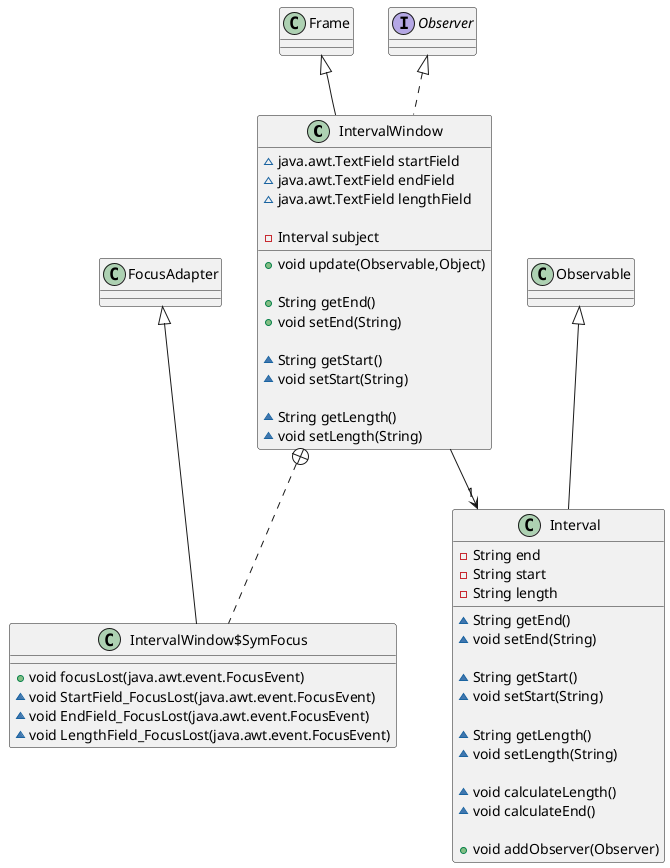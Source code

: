 @startuml
class IntervalWindow extends Frame implements Observer{
~ java.awt.TextField startField
~ java.awt.TextField endField
~ java.awt.TextField lengthField

- Interval subject

+ void update(Observable,Object)

+ String getEnd()
+ void setEnd(String)

~ String getStart()
~ void setStart(String)

~ String getLength()
~ void setLength(String)
}


class IntervalWindow$SymFocus extends FocusAdapter{
+ void focusLost(java.awt.event.FocusEvent)
~ void StartField_FocusLost(java.awt.event.FocusEvent)
~ void EndField_FocusLost(java.awt.event.FocusEvent)
~ void LengthField_FocusLost(java.awt.event.FocusEvent)
}

class Interval extends Observable{
- String end
- String start
- String length

~ String getEnd()
~ void setEnd(String)

~ String getStart()
~ void setStart(String)

~ String getLength()
~ void setLength(String)

~ void calculateLength()
~ void calculateEnd()

+ void addObserver(Observer)
}

IntervalWindow +.. IntervalWindow$SymFocus

Interval "1"<-up- IntervalWindow

@enduml